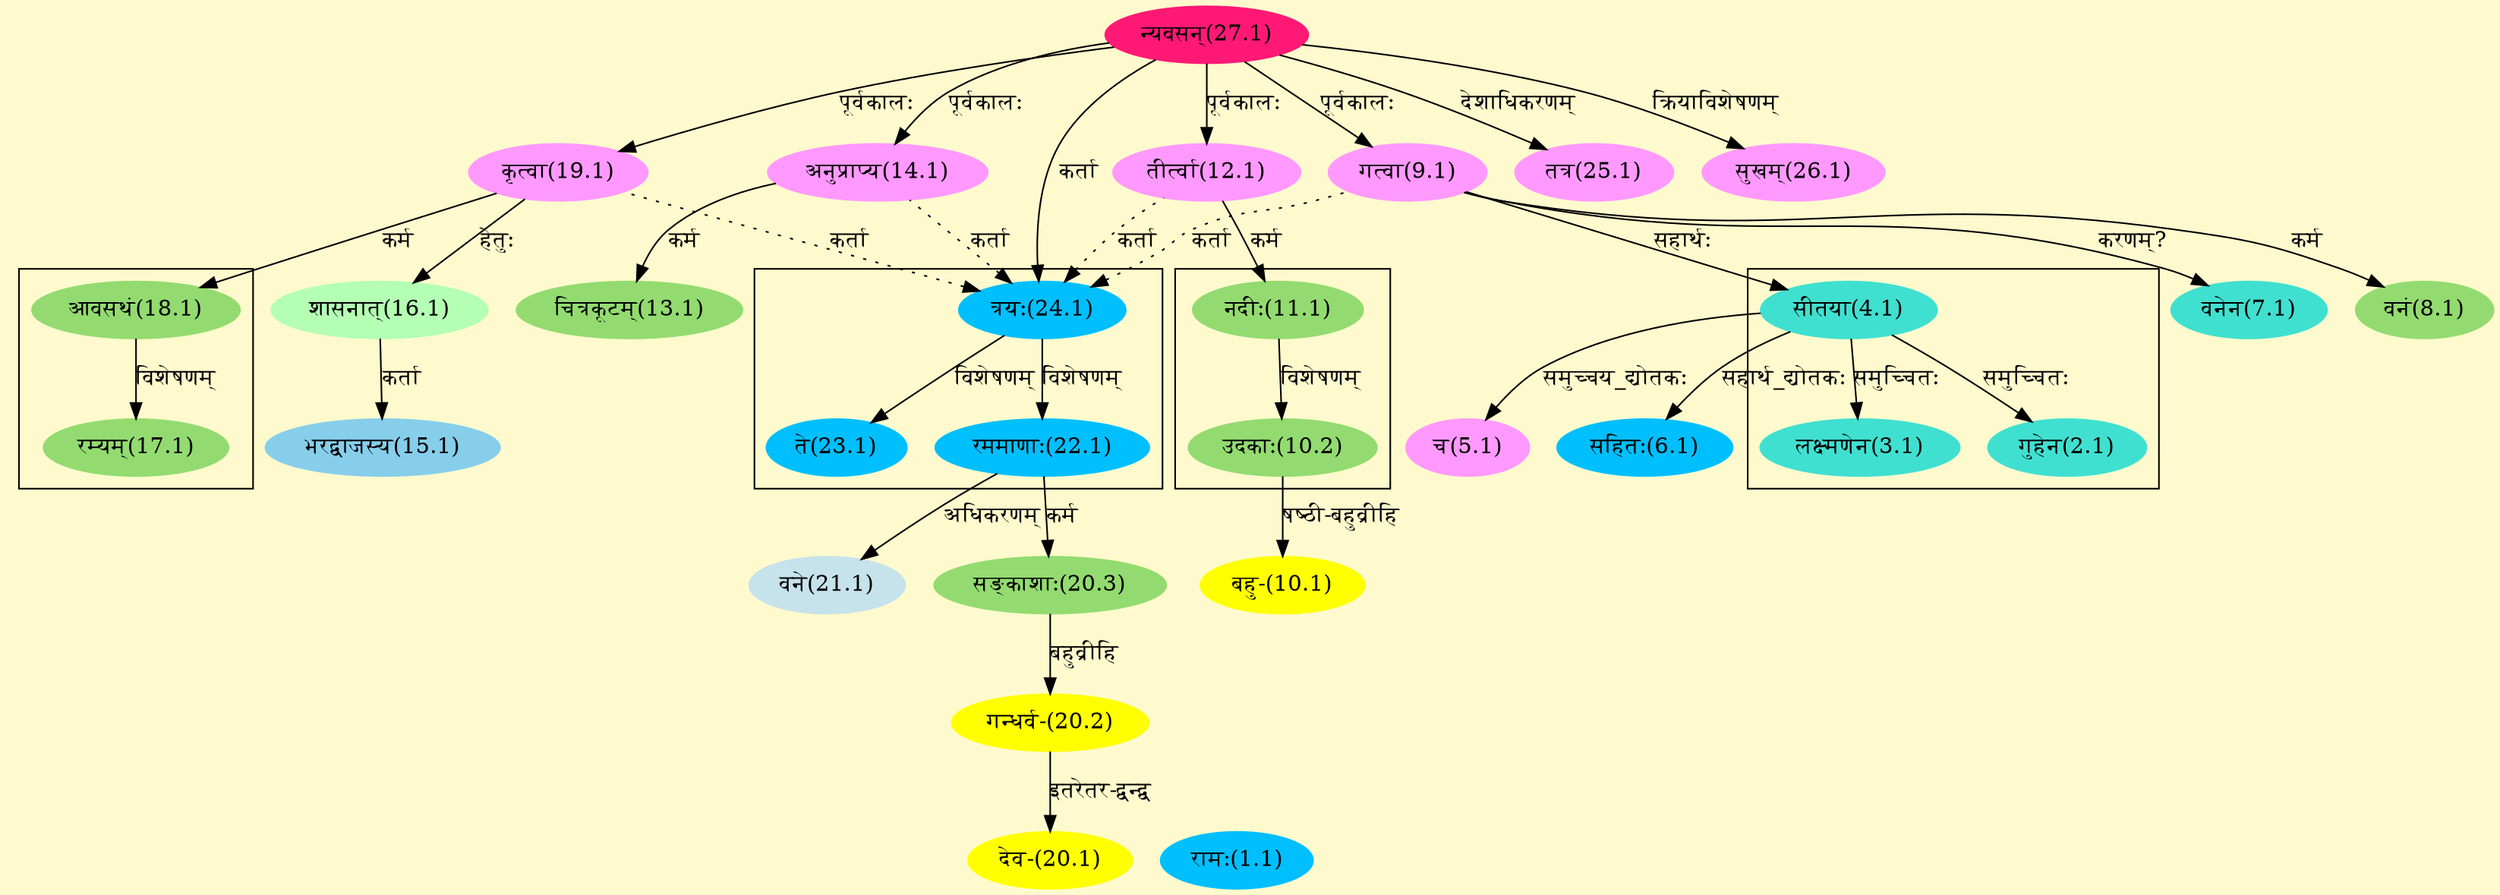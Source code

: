 digraph G{
rankdir=BT;
 compound=true;
 bgcolor="lemonchiffon1";

subgraph cluster_1{
Node2_1 [style=filled, color="#40E0D0" label = "गुहेन(2.1)"]
Node4_1 [style=filled, color="#40E0D0" label = "सीतया(4.1)"]
Node3_1 [style=filled, color="#40E0D0" label = "लक्ष्मणेन(3.1)"]

}

subgraph cluster_2{
Node10_2 [style=filled, color="#93DB70" label = "उदकाः(10.2)"]
Node11_1 [style=filled, color="#93DB70" label = "नदीः(11.1)"]

}

subgraph cluster_3{
Node17_1 [style=filled, color="#93DB70" label = "रम्यम्(17.1)"]
Node18_1 [style=filled, color="#93DB70" label = "आवसथं(18.1)"]

}

subgraph cluster_4{
Node22_1 [style=filled, color="#00BFFF" label = "रममाणाः(22.1)"]
Node24_1 [style=filled, color="#00BFFF" label = "त्रयः(24.1)"]
Node23_1 [style=filled, color="#00BFFF" label = "ते(23.1)"]

}
Node1_1 [style=filled, color="#00BFFF" label = "रामः(1.1)"]
Node [style=filled, color="" label = "()"]
Node4_1 [style=filled, color="#40E0D0" label = "सीतया(4.1)"]
Node9_1 [style=filled, color="#FF99FF" label = "गत्वा(9.1)"]
Node5_1 [style=filled, color="#FF99FF" label = "च(5.1)"]
Node6_1 [style=filled, color="#00BFFF" label = "सहितः(6.1)"]
Node7_1 [style=filled, color="#40E0D0" label = "वनेन(7.1)"]
Node8_1 [style=filled, color="#93DB70" label = "वनं(8.1)"]
Node27_1 [style=filled, color="#FF1975" label = "न्यवसन्(27.1)"]
Node10_1 [style=filled, color="#FFFF00" label = "बहु-(10.1)"]
Node10_2 [style=filled, color="#93DB70" label = "उदकाः(10.2)"]
Node11_1 [style=filled, color="#93DB70" label = "नदीः(11.1)"]
Node12_1 [style=filled, color="#FF99FF" label = "तीर्त्वा(12.1)"]
Node13_1 [style=filled, color="#93DB70" label = "चित्रकूटम्(13.1)"]
Node14_1 [style=filled, color="#FF99FF" label = "अनुप्राप्य(14.1)"]
Node15_1 [style=filled, color="#87CEEB" label = "भरद्वाजस्य(15.1)"]
Node16_1 [style=filled, color="#B4FFB4" label = "शासनात्(16.1)"]
Node19_1 [style=filled, color="#FF99FF" label = "कृत्वा(19.1)"]
Node18_1 [style=filled, color="#93DB70" label = "आवसथं(18.1)"]
Node20_1 [style=filled, color="#FFFF00" label = "देव-(20.1)"]
Node20_2 [style=filled, color="#FFFF00" label = "गन्धर्व-(20.2)"]
Node20_3 [style=filled, color="#93DB70" label = "सङ्काशाः(20.3)"]
Node22_1 [style=filled, color="#00BFFF" label = "रममाणाः(22.1)"]
Node21_1 [style=filled, color="#C6E2EB" label = "वने(21.1)"]
Node24_1 [style=filled, color="#00BFFF" label = "त्रयः(24.1)"]
Node25_1 [style=filled, color="#FF99FF" label = "तत्र(25.1)"]
Node26_1 [style=filled, color="#FF99FF" label = "सुखम्(26.1)"]
/* Start of Relations section */

Node2_1 -> Node4_1 [  label="समुच्चितः"  dir="back" ]
Node3_1 -> Node4_1 [  label="समुच्चितः"  dir="back" ]
Node4_1 -> Node9_1 [  label="सहार्थः"  dir="back" ]
Node5_1 -> Node4_1 [  label="समुच्चय_द्योतकः"  dir="back" ]
Node6_1 -> Node4_1 [  label="सहार्थ_द्योतकः"  dir="back" ]
Node7_1 -> Node9_1 [  label="करणम्?"  dir="back" ]
Node8_1 -> Node9_1 [  label="कर्म"  dir="back" ]
Node9_1 -> Node27_1 [  label="पूर्वकालः"  dir="back" ]
Node10_1 -> Node10_2 [  label="षष्ठी-बहुव्रीहि"  dir="back" ]
Node10_2 -> Node11_1 [  label="विशेषणम्"  dir="back" ]
Node11_1 -> Node12_1 [  label="कर्म"  dir="back" ]
Node12_1 -> Node27_1 [  label="पूर्वकालः"  dir="back" ]
Node13_1 -> Node14_1 [  label="कर्म"  dir="back" ]
Node14_1 -> Node27_1 [  label="पूर्वकालः"  dir="back" ]
Node15_1 -> Node16_1 [  label="कर्ता"  dir="back" ]
Node16_1 -> Node19_1 [  label="हेतुः"  dir="back" ]
Node17_1 -> Node18_1 [  label="विशेषणम्"  dir="back" ]
Node18_1 -> Node19_1 [  label="कर्म"  dir="back" ]
Node19_1 -> Node27_1 [  label="पूर्वकालः"  dir="back" ]
Node20_1 -> Node20_2 [  label="इतरेतर-द्वन्द्व"  dir="back" ]
Node20_2 -> Node20_3 [  label="बहुव्रीहि"  dir="back" ]
Node20_3 -> Node22_1 [  label="कर्म"  dir="back" ]
Node21_1 -> Node22_1 [  label="अधिकरणम्"  dir="back" ]
Node22_1 -> Node24_1 [  label="विशेषणम्"  dir="back" ]
Node23_1 -> Node24_1 [  label="विशेषणम्"  dir="back" ]
Node24_1 -> Node27_1 [  label="कर्ता"  dir="back" ]
Node24_1 -> Node19_1 [ style=dotted label="कर्ता"  dir="back" ]
Node24_1 -> Node14_1 [ style=dotted label="कर्ता"  dir="back" ]
Node24_1 -> Node12_1 [ style=dotted label="कर्ता"  dir="back" ]
Node24_1 -> Node9_1 [ style=dotted label="कर्ता"  dir="back" ]
Node25_1 -> Node27_1 [  label="देशाधिकरणम्"  dir="back" ]
Node26_1 -> Node27_1 [  label="क्रियाविशेषणम्"  dir="back" ]
}
